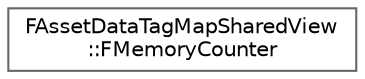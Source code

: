 digraph "Graphical Class Hierarchy"
{
 // INTERACTIVE_SVG=YES
 // LATEX_PDF_SIZE
  bgcolor="transparent";
  edge [fontname=Helvetica,fontsize=10,labelfontname=Helvetica,labelfontsize=10];
  node [fontname=Helvetica,fontsize=10,shape=box,height=0.2,width=0.4];
  rankdir="LR";
  Node0 [id="Node000000",label="FAssetDataTagMapSharedView\l::FMemoryCounter",height=0.2,width=0.4,color="grey40", fillcolor="white", style="filled",URL="$dd/d7e/classFAssetDataTagMapSharedView_1_1FMemoryCounter.html",tooltip="Helps count deduplicated memory usage."];
}
